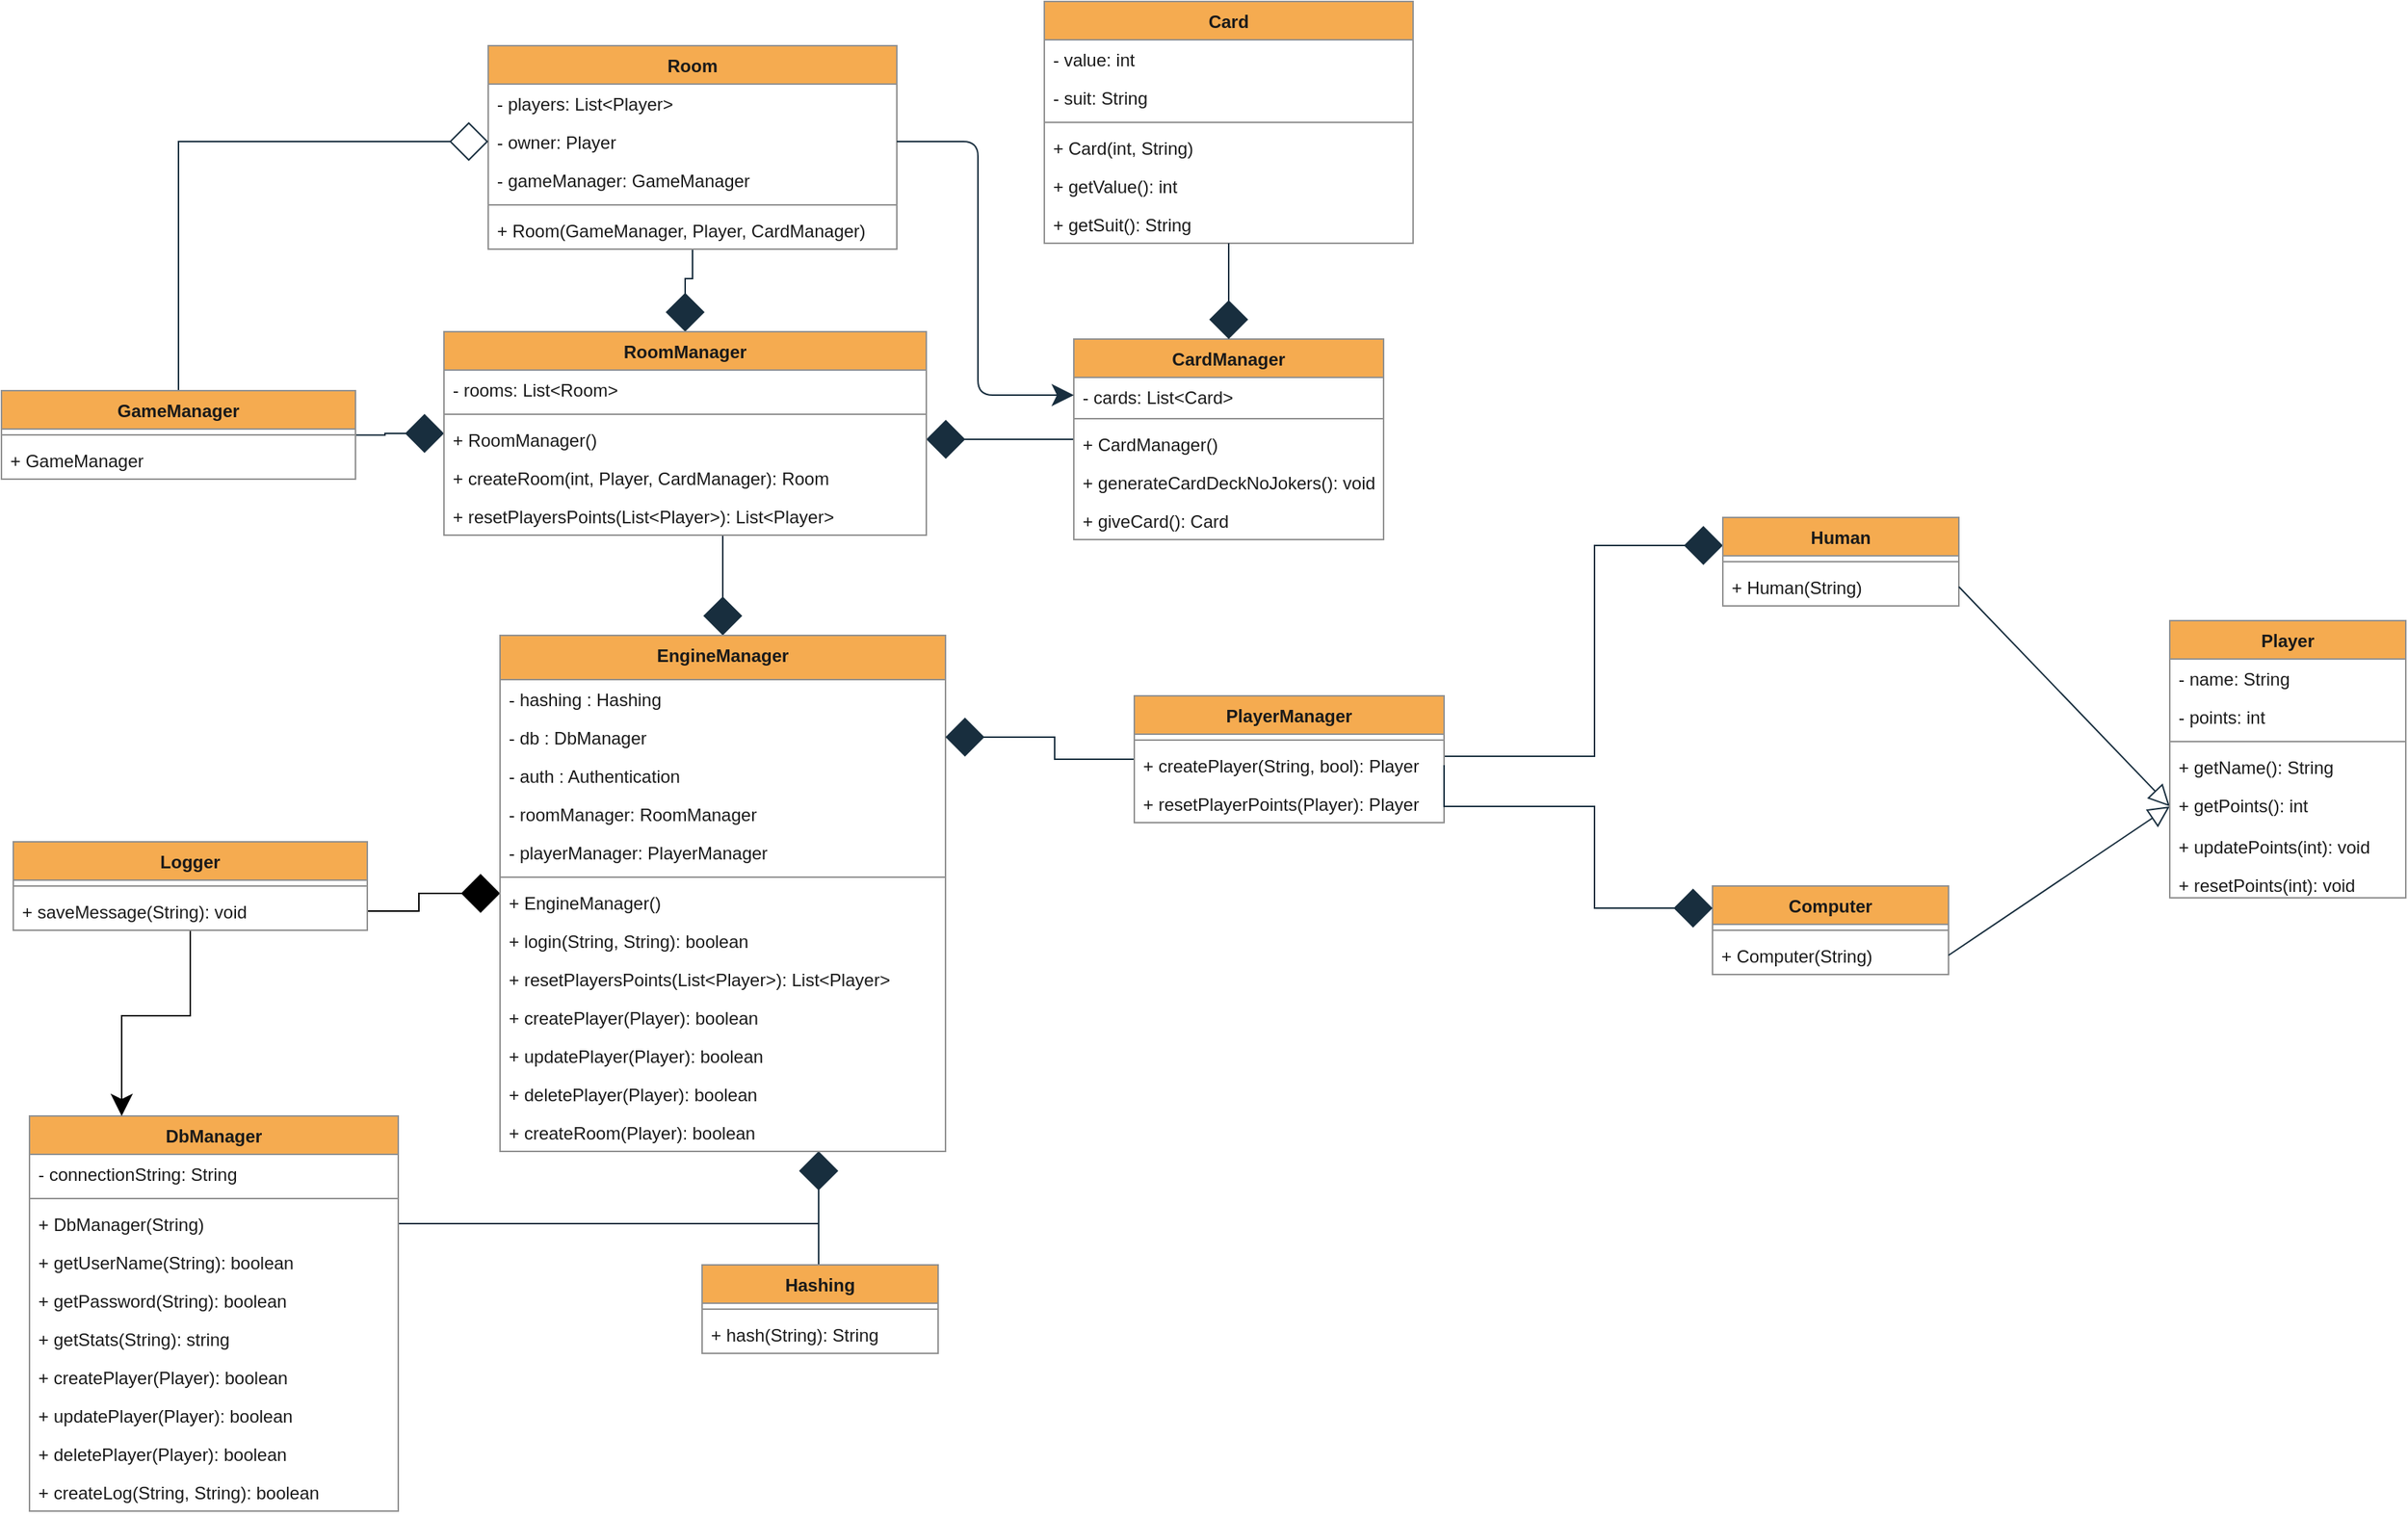 <mxfile version="18.0.1" type="device"><diagram id="uoawUG6svQuBK8TSNLk_" name="Side-1"><mxGraphModel dx="2468" dy="1078" grid="0" gridSize="10" guides="1" tooltips="1" connect="1" arrows="1" fold="1" page="1" pageScale="1" pageWidth="1654" pageHeight="1169" background="#FFFFFF" math="0" shadow="0"><root><mxCell id="0"/><mxCell id="1" parent="0"/><mxCell id="UV7PJLIcolWcaNcOYs0q-156" style="edgeStyle=orthogonalEdgeStyle;rounded=0;orthogonalLoop=1;jettySize=auto;html=1;entryX=0.5;entryY=0;entryDx=0;entryDy=0;endArrow=diamond;endFill=1;endSize=24;labelBackgroundColor=#EEEEEE;strokeColor=#182E3E;fontColor=#1A1A1A;" parent="1" source="UV7PJLIcolWcaNcOYs0q-27" target="UV7PJLIcolWcaNcOYs0q-40" edge="1"><mxGeometry relative="1" as="geometry"/></mxCell><mxCell id="UV7PJLIcolWcaNcOYs0q-27" value="Room" style="swimlane;fontStyle=1;align=center;verticalAlign=top;childLayout=stackLayout;horizontal=1;startSize=26;horizontalStack=0;resizeParent=1;resizeParentMax=0;resizeLast=0;collapsible=1;marginBottom=0;fillColor=#F5AB50;strokeColor=#909090;fontColor=#1A1A1A;rounded=0;swimlaneFillColor=default;" parent="1" vertex="1"><mxGeometry x="342" y="140" width="277" height="138" as="geometry"/></mxCell><mxCell id="UV7PJLIcolWcaNcOYs0q-28" value="- players: List&lt;Player&gt;" style="text;strokeColor=none;fillColor=none;align=left;verticalAlign=top;spacingLeft=4;spacingRight=4;overflow=hidden;rotatable=0;points=[[0,0.5],[1,0.5]];portConstraint=eastwest;fontColor=#1A1A1A;rounded=0;" parent="UV7PJLIcolWcaNcOYs0q-27" vertex="1"><mxGeometry y="26" width="277" height="26" as="geometry"/></mxCell><mxCell id="UV7PJLIcolWcaNcOYs0q-116" value="- owner: Player" style="text;strokeColor=none;fillColor=none;align=left;verticalAlign=top;spacingLeft=4;spacingRight=4;overflow=hidden;rotatable=0;points=[[0,0.5],[1,0.5]];portConstraint=eastwest;fontColor=#1A1A1A;rounded=0;" parent="UV7PJLIcolWcaNcOYs0q-27" vertex="1"><mxGeometry y="52" width="277" height="26" as="geometry"/></mxCell><mxCell id="UV7PJLIcolWcaNcOYs0q-183" value="- gameManager: GameManager" style="text;strokeColor=none;fillColor=none;align=left;verticalAlign=top;spacingLeft=4;spacingRight=4;overflow=hidden;rotatable=0;points=[[0,0.5],[1,0.5]];portConstraint=eastwest;fontColor=#1A1A1A;rounded=0;" parent="UV7PJLIcolWcaNcOYs0q-27" vertex="1"><mxGeometry y="78" width="277" height="26" as="geometry"/></mxCell><mxCell id="UV7PJLIcolWcaNcOYs0q-29" value="" style="line;strokeWidth=1;fillColor=none;align=left;verticalAlign=middle;spacingTop=-1;spacingLeft=3;spacingRight=3;rotatable=0;labelPosition=right;points=[];portConstraint=eastwest;labelBackgroundColor=#EEEEEE;strokeColor=#909090;fontColor=#1A1A1A;rounded=0;" parent="UV7PJLIcolWcaNcOYs0q-27" vertex="1"><mxGeometry y="104" width="277" height="8" as="geometry"/></mxCell><mxCell id="UV7PJLIcolWcaNcOYs0q-30" value="+ Room(GameManager, Player, CardManager)" style="text;strokeColor=none;fillColor=none;align=left;verticalAlign=top;spacingLeft=4;spacingRight=4;overflow=hidden;rotatable=0;points=[[0,0.5],[1,0.5]];portConstraint=eastwest;fontColor=#1A1A1A;rounded=0;" parent="UV7PJLIcolWcaNcOYs0q-27" vertex="1"><mxGeometry y="112" width="277" height="26" as="geometry"/></mxCell><mxCell id="UV7PJLIcolWcaNcOYs0q-32" value="Card" style="swimlane;fontStyle=1;align=center;verticalAlign=top;childLayout=stackLayout;horizontal=1;startSize=26;horizontalStack=0;resizeParent=1;resizeParentMax=0;resizeLast=0;collapsible=1;marginBottom=0;fillColor=#F5AB50;strokeColor=#909090;fontColor=#1A1A1A;rounded=0;swimlaneFillColor=default;" parent="1" vertex="1"><mxGeometry x="719" y="110" width="250" height="164" as="geometry"/></mxCell><mxCell id="UV7PJLIcolWcaNcOYs0q-33" value="- value: int" style="text;strokeColor=none;fillColor=none;align=left;verticalAlign=top;spacingLeft=4;spacingRight=4;overflow=hidden;rotatable=0;points=[[0,0.5],[1,0.5]];portConstraint=eastwest;fontColor=#1A1A1A;rounded=0;swimlaneFillColor=default;" parent="UV7PJLIcolWcaNcOYs0q-32" vertex="1"><mxGeometry y="26" width="250" height="26" as="geometry"/></mxCell><mxCell id="UV7PJLIcolWcaNcOYs0q-92" value="- suit: String" style="text;strokeColor=none;fillColor=none;align=left;verticalAlign=top;spacingLeft=4;spacingRight=4;overflow=hidden;rotatable=0;points=[[0,0.5],[1,0.5]];portConstraint=eastwest;fontColor=#1A1A1A;rounded=0;" parent="UV7PJLIcolWcaNcOYs0q-32" vertex="1"><mxGeometry y="52" width="250" height="26" as="geometry"/></mxCell><mxCell id="UV7PJLIcolWcaNcOYs0q-34" value="" style="line;strokeWidth=1;fillColor=none;align=left;verticalAlign=middle;spacingTop=-1;spacingLeft=3;spacingRight=3;rotatable=0;labelPosition=right;points=[];portConstraint=eastwest;labelBackgroundColor=#EEEEEE;strokeColor=#909090;fontColor=#1A1A1A;rounded=0;" parent="UV7PJLIcolWcaNcOYs0q-32" vertex="1"><mxGeometry y="78" width="250" height="8" as="geometry"/></mxCell><mxCell id="UV7PJLIcolWcaNcOYs0q-35" value="+ Card(int, String)" style="text;strokeColor=none;fillColor=none;align=left;verticalAlign=top;spacingLeft=4;spacingRight=4;overflow=hidden;rotatable=0;points=[[0,0.5],[1,0.5]];portConstraint=eastwest;fontColor=#1A1A1A;rounded=0;" parent="UV7PJLIcolWcaNcOYs0q-32" vertex="1"><mxGeometry y="86" width="250" height="26" as="geometry"/></mxCell><mxCell id="UV7PJLIcolWcaNcOYs0q-93" value="+ getValue(): int" style="text;strokeColor=none;fillColor=none;align=left;verticalAlign=top;spacingLeft=4;spacingRight=4;overflow=hidden;rotatable=0;points=[[0,0.5],[1,0.5]];portConstraint=eastwest;fontColor=#1A1A1A;rounded=0;" parent="UV7PJLIcolWcaNcOYs0q-32" vertex="1"><mxGeometry y="112" width="250" height="26" as="geometry"/></mxCell><mxCell id="UV7PJLIcolWcaNcOYs0q-94" value="+ getSuit(): String" style="text;strokeColor=none;fillColor=none;align=left;verticalAlign=top;spacingLeft=4;spacingRight=4;overflow=hidden;rotatable=0;points=[[0,0.5],[1,0.5]];portConstraint=eastwest;fontColor=#1A1A1A;rounded=0;" parent="UV7PJLIcolWcaNcOYs0q-32" vertex="1"><mxGeometry y="138" width="250" height="26" as="geometry"/></mxCell><mxCell id="UV7PJLIcolWcaNcOYs0q-141" style="edgeStyle=orthogonalEdgeStyle;rounded=0;orthogonalLoop=1;jettySize=auto;html=1;entryX=1;entryY=0.5;entryDx=0;entryDy=0;endArrow=diamond;endFill=1;endSize=24;labelBackgroundColor=#EEEEEE;strokeColor=#182E3E;fontColor=#1A1A1A;" parent="1" source="UV7PJLIcolWcaNcOYs0q-36" target="UV7PJLIcolWcaNcOYs0q-43" edge="1"><mxGeometry relative="1" as="geometry"/></mxCell><mxCell id="UV7PJLIcolWcaNcOYs0q-36" value="CardManager" style="swimlane;fontStyle=1;align=center;verticalAlign=top;childLayout=stackLayout;horizontal=1;startSize=26;horizontalStack=0;resizeParent=1;resizeParentMax=0;resizeLast=0;collapsible=1;marginBottom=0;fillColor=#F5AB50;strokeColor=#909090;fontColor=#1A1A1A;rounded=0;swimlaneFillColor=default;" parent="1" vertex="1"><mxGeometry x="739" y="339" width="210" height="136" as="geometry"/></mxCell><mxCell id="UV7PJLIcolWcaNcOYs0q-37" value="- cards: List&lt;Card&gt;" style="text;strokeColor=none;fillColor=none;align=left;verticalAlign=top;spacingLeft=4;spacingRight=4;overflow=hidden;rotatable=0;points=[[0,0.5],[1,0.5]];portConstraint=eastwest;fontColor=#1A1A1A;rounded=0;" parent="UV7PJLIcolWcaNcOYs0q-36" vertex="1"><mxGeometry y="26" width="210" height="24" as="geometry"/></mxCell><mxCell id="UV7PJLIcolWcaNcOYs0q-38" value="" style="line;strokeWidth=1;fillColor=none;align=left;verticalAlign=middle;spacingTop=-1;spacingLeft=3;spacingRight=3;rotatable=0;labelPosition=right;points=[];portConstraint=eastwest;labelBackgroundColor=#EEEEEE;strokeColor=#909090;fontColor=#1A1A1A;rounded=0;" parent="UV7PJLIcolWcaNcOYs0q-36" vertex="1"><mxGeometry y="50" width="210" height="8" as="geometry"/></mxCell><mxCell id="UV7PJLIcolWcaNcOYs0q-39" value="+ CardManager()" style="text;strokeColor=none;fillColor=none;align=left;verticalAlign=top;spacingLeft=4;spacingRight=4;overflow=hidden;rotatable=0;points=[[0,0.5],[1,0.5]];portConstraint=eastwest;fontColor=#1A1A1A;rounded=0;" parent="UV7PJLIcolWcaNcOYs0q-36" vertex="1"><mxGeometry y="58" width="210" height="26" as="geometry"/></mxCell><mxCell id="UV7PJLIcolWcaNcOYs0q-96" value="+ generateCardDeckNoJokers(): void" style="text;strokeColor=none;fillColor=none;align=left;verticalAlign=top;spacingLeft=4;spacingRight=4;overflow=hidden;rotatable=0;points=[[0,0.5],[1,0.5]];portConstraint=eastwest;fontColor=#1A1A1A;rounded=0;" parent="UV7PJLIcolWcaNcOYs0q-36" vertex="1"><mxGeometry y="84" width="210" height="26" as="geometry"/></mxCell><mxCell id="UV7PJLIcolWcaNcOYs0q-97" value="+ giveCard(): Card" style="text;strokeColor=none;fillColor=none;align=left;verticalAlign=top;spacingLeft=4;spacingRight=4;overflow=hidden;rotatable=0;points=[[0,0.5],[1,0.5]];portConstraint=eastwest;fontColor=#1A1A1A;rounded=0;" parent="UV7PJLIcolWcaNcOYs0q-36" vertex="1"><mxGeometry y="110" width="210" height="26" as="geometry"/></mxCell><mxCell id="UV7PJLIcolWcaNcOYs0q-142" style="edgeStyle=orthogonalEdgeStyle;rounded=0;orthogonalLoop=1;jettySize=auto;html=1;entryX=0.5;entryY=0;entryDx=0;entryDy=0;endArrow=diamond;endFill=1;endSize=24;labelBackgroundColor=#EEEEEE;strokeColor=#182E3E;fontColor=#1A1A1A;" parent="1" source="UV7PJLIcolWcaNcOYs0q-40" target="UV7PJLIcolWcaNcOYs0q-44" edge="1"><mxGeometry relative="1" as="geometry"><Array as="points"><mxPoint x="532" y="460"/><mxPoint x="532" y="460"/></Array></mxGeometry></mxCell><mxCell id="UV7PJLIcolWcaNcOYs0q-170" style="edgeStyle=orthogonalEdgeStyle;rounded=0;orthogonalLoop=1;jettySize=auto;html=1;entryX=0.998;entryY=0.515;entryDx=0;entryDy=0;entryPerimeter=0;startArrow=diamond;startFill=1;endArrow=none;endFill=0;startSize=24;endSize=24;labelBackgroundColor=#EEEEEE;strokeColor=#182E3E;fontColor=#1A1A1A;" parent="1" source="UV7PJLIcolWcaNcOYs0q-40" target="UV7PJLIcolWcaNcOYs0q-166" edge="1"><mxGeometry relative="1" as="geometry"/></mxCell><mxCell id="UV7PJLIcolWcaNcOYs0q-40" value="RoomManager" style="swimlane;fontStyle=1;align=center;verticalAlign=top;childLayout=stackLayout;horizontal=1;startSize=26;horizontalStack=0;resizeParent=1;resizeParentMax=0;resizeLast=0;collapsible=1;marginBottom=0;fillColor=#F5AB50;strokeColor=#909090;fontColor=#1A1A1A;rounded=0;swimlaneFillColor=default;" parent="1" vertex="1"><mxGeometry x="312" y="334" width="327" height="138" as="geometry"/></mxCell><mxCell id="UV7PJLIcolWcaNcOYs0q-41" value="- rooms: List&lt;Room&gt;" style="text;strokeColor=none;fillColor=none;align=left;verticalAlign=top;spacingLeft=4;spacingRight=4;overflow=hidden;rotatable=0;points=[[0,0.5],[1,0.5]];portConstraint=eastwest;fontColor=#1A1A1A;rounded=0;" parent="UV7PJLIcolWcaNcOYs0q-40" vertex="1"><mxGeometry y="26" width="327" height="26" as="geometry"/></mxCell><mxCell id="UV7PJLIcolWcaNcOYs0q-42" value="" style="line;strokeWidth=1;fillColor=none;align=left;verticalAlign=middle;spacingTop=-1;spacingLeft=3;spacingRight=3;rotatable=0;labelPosition=right;points=[];portConstraint=eastwest;labelBackgroundColor=#EEEEEE;strokeColor=#909090;fontColor=#1A1A1A;rounded=0;" parent="UV7PJLIcolWcaNcOYs0q-40" vertex="1"><mxGeometry y="52" width="327" height="8" as="geometry"/></mxCell><mxCell id="UV7PJLIcolWcaNcOYs0q-43" value="+ RoomManager()" style="text;strokeColor=none;fillColor=none;align=left;verticalAlign=top;spacingLeft=4;spacingRight=4;overflow=hidden;rotatable=0;points=[[0,0.5],[1,0.5]];portConstraint=eastwest;fontColor=#1A1A1A;rounded=0;" parent="UV7PJLIcolWcaNcOYs0q-40" vertex="1"><mxGeometry y="60" width="327" height="26" as="geometry"/></mxCell><mxCell id="UV7PJLIcolWcaNcOYs0q-172" value="+ createRoom(int, Player, CardManager): Room" style="text;strokeColor=none;fillColor=none;align=left;verticalAlign=top;spacingLeft=4;spacingRight=4;overflow=hidden;rotatable=0;points=[[0,0.5],[1,0.5]];portConstraint=eastwest;fontColor=#1A1A1A;rounded=0;" parent="UV7PJLIcolWcaNcOYs0q-40" vertex="1"><mxGeometry y="86" width="327" height="26" as="geometry"/></mxCell><mxCell id="UV7PJLIcolWcaNcOYs0q-137" value="+ resetPlayersPoints(List&lt;Player&gt;): List&lt;Player&gt;" style="text;strokeColor=none;fillColor=none;align=left;verticalAlign=top;spacingLeft=4;spacingRight=4;overflow=hidden;rotatable=0;points=[[0,0.5],[1,0.5]];portConstraint=eastwest;fontColor=#1A1A1A;rounded=0;" parent="UV7PJLIcolWcaNcOYs0q-40" vertex="1"><mxGeometry y="112" width="327" height="26" as="geometry"/></mxCell><mxCell id="UV7PJLIcolWcaNcOYs0q-162" style="edgeStyle=orthogonalEdgeStyle;rounded=0;orthogonalLoop=1;jettySize=auto;html=1;entryX=0.5;entryY=0;entryDx=0;entryDy=0;endArrow=none;endFill=0;endSize=24;startArrow=diamond;startFill=1;startSize=24;labelBackgroundColor=#EEEEEE;strokeColor=#182E3E;fontColor=#1A1A1A;" parent="1" source="UV7PJLIcolWcaNcOYs0q-44" target="UV7PJLIcolWcaNcOYs0q-72" edge="1"><mxGeometry relative="1" as="geometry"><Array as="points"><mxPoint x="566" y="967"/></Array></mxGeometry></mxCell><mxCell id="UV7PJLIcolWcaNcOYs0q-163" style="edgeStyle=orthogonalEdgeStyle;rounded=0;orthogonalLoop=1;jettySize=auto;html=1;entryX=1;entryY=0.5;entryDx=0;entryDy=0;endArrow=none;endFill=0;endSize=24;startArrow=diamond;startFill=1;startSize=24;labelBackgroundColor=#EEEEEE;strokeColor=#182E3E;fontColor=#1A1A1A;" parent="1" source="UV7PJLIcolWcaNcOYs0q-44" target="UV7PJLIcolWcaNcOYs0q-117" edge="1"><mxGeometry relative="1" as="geometry"><Array as="points"><mxPoint x="566" y="939"/></Array></mxGeometry></mxCell><mxCell id="kSstRErY9-HSsqufXTcn-4" style="edgeStyle=orthogonalEdgeStyle;rounded=0;orthogonalLoop=1;jettySize=auto;html=1;entryX=1;entryY=0.5;entryDx=0;entryDy=0;startArrow=diamond;startFill=1;endArrow=none;endFill=0;startSize=24;" parent="1" source="UV7PJLIcolWcaNcOYs0q-44" target="kSstRErY9-HSsqufXTcn-3" edge="1"><mxGeometry relative="1" as="geometry"/></mxCell><mxCell id="UV7PJLIcolWcaNcOYs0q-44" value="EngineManager" style="swimlane;fontStyle=1;align=center;verticalAlign=top;childLayout=stackLayout;horizontal=1;startSize=30;horizontalStack=0;resizeParent=1;resizeParentMax=0;resizeLast=0;collapsible=1;marginBottom=0;fillColor=#F5AB50;strokeColor=#909090;fontColor=#1A1A1A;rounded=0;swimlaneFillColor=default;" parent="1" vertex="1"><mxGeometry x="350" y="540" width="302" height="350" as="geometry"/></mxCell><mxCell id="UV7PJLIcolWcaNcOYs0q-45" value="- hashing : Hashing" style="text;strokeColor=none;fillColor=none;align=left;verticalAlign=top;spacingLeft=4;spacingRight=4;overflow=hidden;rotatable=0;points=[[0,0.5],[1,0.5]];portConstraint=eastwest;fontColor=#1A1A1A;rounded=0;" parent="UV7PJLIcolWcaNcOYs0q-44" vertex="1"><mxGeometry y="30" width="302" height="26" as="geometry"/></mxCell><mxCell id="UV7PJLIcolWcaNcOYs0q-90" value="- db : DbManager" style="text;strokeColor=none;fillColor=none;align=left;verticalAlign=top;spacingLeft=4;spacingRight=4;overflow=hidden;rotatable=0;points=[[0,0.5],[1,0.5]];portConstraint=eastwest;fontColor=#1A1A1A;rounded=0;" parent="UV7PJLIcolWcaNcOYs0q-44" vertex="1"><mxGeometry y="56" width="302" height="26" as="geometry"/></mxCell><mxCell id="UV7PJLIcolWcaNcOYs0q-91" value="- auth : Authentication" style="text;strokeColor=none;fillColor=none;align=left;verticalAlign=top;spacingLeft=4;spacingRight=4;overflow=hidden;rotatable=0;points=[[0,0.5],[1,0.5]];portConstraint=eastwest;fontColor=#1A1A1A;rounded=0;" parent="UV7PJLIcolWcaNcOYs0q-44" vertex="1"><mxGeometry y="82" width="302" height="26" as="geometry"/></mxCell><mxCell id="UV7PJLIcolWcaNcOYs0q-179" value="- roomManager: RoomManager    " style="text;strokeColor=none;fillColor=none;align=left;verticalAlign=top;spacingLeft=4;spacingRight=4;overflow=hidden;rotatable=0;points=[[0,0.5],[1,0.5]];portConstraint=eastwest;fontColor=#1A1A1A;rounded=0;" parent="UV7PJLIcolWcaNcOYs0q-44" vertex="1"><mxGeometry y="108" width="302" height="26" as="geometry"/></mxCell><mxCell id="UV7PJLIcolWcaNcOYs0q-180" value="- playerManager: PlayerManager" style="text;strokeColor=none;fillColor=none;align=left;verticalAlign=top;spacingLeft=4;spacingRight=4;overflow=hidden;rotatable=0;points=[[0,0.5],[1,0.5]];portConstraint=eastwest;fontColor=#1A1A1A;rounded=0;" parent="UV7PJLIcolWcaNcOYs0q-44" vertex="1"><mxGeometry y="134" width="302" height="26" as="geometry"/></mxCell><mxCell id="UV7PJLIcolWcaNcOYs0q-46" value="" style="line;strokeWidth=1;fillColor=none;align=left;verticalAlign=middle;spacingTop=-1;spacingLeft=3;spacingRight=3;rotatable=0;labelPosition=right;points=[];portConstraint=eastwest;labelBackgroundColor=#EEEEEE;strokeColor=#909090;fontColor=#1A1A1A;rounded=0;" parent="UV7PJLIcolWcaNcOYs0q-44" vertex="1"><mxGeometry y="160" width="302" height="8" as="geometry"/></mxCell><mxCell id="UV7PJLIcolWcaNcOYs0q-157" value="+ EngineManager()" style="text;strokeColor=none;fillColor=none;align=left;verticalAlign=top;spacingLeft=4;spacingRight=4;overflow=hidden;rotatable=0;points=[[0,0.5],[1,0.5]];portConstraint=eastwest;fontColor=#1A1A1A;rounded=0;" parent="UV7PJLIcolWcaNcOYs0q-44" vertex="1"><mxGeometry y="168" width="302" height="26" as="geometry"/></mxCell><mxCell id="UV7PJLIcolWcaNcOYs0q-47" value="+ login(String, String): boolean" style="text;strokeColor=none;fillColor=none;align=left;verticalAlign=top;spacingLeft=4;spacingRight=4;overflow=hidden;rotatable=0;points=[[0,0.5],[1,0.5]];portConstraint=eastwest;fontColor=#1A1A1A;rounded=0;" parent="UV7PJLIcolWcaNcOYs0q-44" vertex="1"><mxGeometry y="194" width="302" height="26" as="geometry"/></mxCell><mxCell id="UV7PJLIcolWcaNcOYs0q-136" value="+ resetPlayersPoints(List&lt;Player&gt;): List&lt;Player&gt;" style="text;strokeColor=none;fillColor=none;align=left;verticalAlign=top;spacingLeft=4;spacingRight=4;overflow=hidden;rotatable=0;points=[[0,0.5],[1,0.5]];portConstraint=eastwest;fontColor=#1A1A1A;rounded=0;" parent="UV7PJLIcolWcaNcOYs0q-44" vertex="1"><mxGeometry y="220" width="302" height="26" as="geometry"/></mxCell><mxCell id="UV7PJLIcolWcaNcOYs0q-188" value="+ createPlayer(Player): boolean" style="text;strokeColor=none;fillColor=none;align=left;verticalAlign=top;spacingLeft=4;spacingRight=4;overflow=hidden;rotatable=0;points=[[0,0.5],[1,0.5]];portConstraint=eastwest;fontColor=#1A1A1A;rounded=0;" parent="UV7PJLIcolWcaNcOYs0q-44" vertex="1"><mxGeometry y="246" width="302" height="26" as="geometry"/></mxCell><mxCell id="UV7PJLIcolWcaNcOYs0q-189" value="+ updatePlayer(Player): boolean" style="text;strokeColor=none;fillColor=none;align=left;verticalAlign=top;spacingLeft=4;spacingRight=4;overflow=hidden;rotatable=0;points=[[0,0.5],[1,0.5]];portConstraint=eastwest;fontColor=#1A1A1A;rounded=0;" parent="UV7PJLIcolWcaNcOYs0q-44" vertex="1"><mxGeometry y="272" width="302" height="26" as="geometry"/></mxCell><mxCell id="UV7PJLIcolWcaNcOYs0q-191" value="+ deletePlayer(Player): boolean" style="text;strokeColor=none;fillColor=none;align=left;verticalAlign=top;spacingLeft=4;spacingRight=4;overflow=hidden;rotatable=0;points=[[0,0.5],[1,0.5]];portConstraint=eastwest;fontColor=#1A1A1A;rounded=0;" parent="UV7PJLIcolWcaNcOYs0q-44" vertex="1"><mxGeometry y="298" width="302" height="26" as="geometry"/></mxCell><mxCell id="UV7PJLIcolWcaNcOYs0q-192" value="+ createRoom(Player): boolean" style="text;strokeColor=none;fillColor=none;align=left;verticalAlign=top;spacingLeft=4;spacingRight=4;overflow=hidden;rotatable=0;points=[[0,0.5],[1,0.5]];portConstraint=eastwest;fontColor=#1A1A1A;rounded=0;" parent="UV7PJLIcolWcaNcOYs0q-44" vertex="1"><mxGeometry y="324" width="302" height="26" as="geometry"/></mxCell><mxCell id="UV7PJLIcolWcaNcOYs0q-151" style="edgeStyle=orthogonalEdgeStyle;rounded=0;orthogonalLoop=1;jettySize=auto;html=1;entryX=0;entryY=0.5;entryDx=0;entryDy=0;endArrow=diamond;endFill=1;endSize=24;exitX=1;exitY=0.5;exitDx=0;exitDy=0;labelBackgroundColor=#EEEEEE;strokeColor=#182E3E;fontColor=#1A1A1A;" parent="1" edge="1"><mxGeometry relative="1" as="geometry"><mxPoint x="945" y="622.0" as="sourcePoint"/><mxPoint x="1179" y="479.0" as="targetPoint"/><Array as="points"><mxPoint x="1092" y="622"/><mxPoint x="1092" y="479"/></Array></mxGeometry></mxCell><mxCell id="UV7PJLIcolWcaNcOYs0q-154" style="edgeStyle=orthogonalEdgeStyle;rounded=0;orthogonalLoop=1;jettySize=auto;html=1;entryX=1;entryY=0.5;entryDx=0;entryDy=0;endArrow=diamond;endFill=1;endSize=24;labelBackgroundColor=#EEEEEE;strokeColor=#182E3E;fontColor=#1A1A1A;" parent="1" source="UV7PJLIcolWcaNcOYs0q-48" target="UV7PJLIcolWcaNcOYs0q-90" edge="1"><mxGeometry relative="1" as="geometry"/></mxCell><mxCell id="UV7PJLIcolWcaNcOYs0q-48" value="PlayerManager" style="swimlane;fontStyle=1;align=center;verticalAlign=top;childLayout=stackLayout;horizontal=1;startSize=26;horizontalStack=0;resizeParent=1;resizeParentMax=0;resizeLast=0;collapsible=1;marginBottom=0;fillColor=#F5AB50;strokeColor=#909090;fontColor=#1A1A1A;rounded=0;swimlaneFillColor=default;" parent="1" vertex="1"><mxGeometry x="780" y="581" width="210" height="86" as="geometry"/></mxCell><mxCell id="UV7PJLIcolWcaNcOYs0q-50" value="" style="line;strokeWidth=1;fillColor=none;align=left;verticalAlign=middle;spacingTop=-1;spacingLeft=3;spacingRight=3;rotatable=0;labelPosition=right;points=[];portConstraint=eastwest;labelBackgroundColor=#EEEEEE;strokeColor=#909090;fontColor=#1A1A1A;rounded=0;" parent="UV7PJLIcolWcaNcOYs0q-48" vertex="1"><mxGeometry y="26" width="210" height="8" as="geometry"/></mxCell><mxCell id="UV7PJLIcolWcaNcOYs0q-51" value="+ createPlayer(String, bool): Player" style="text;strokeColor=none;fillColor=none;align=left;verticalAlign=top;spacingLeft=4;spacingRight=4;overflow=hidden;rotatable=0;points=[[0,0.5],[1,0.5]];portConstraint=eastwest;fontColor=#1A1A1A;rounded=0;" parent="UV7PJLIcolWcaNcOYs0q-48" vertex="1"><mxGeometry y="34" width="210" height="26" as="geometry"/></mxCell><mxCell id="UV7PJLIcolWcaNcOYs0q-130" value="+ resetPlayerPoints(Player): Player" style="text;strokeColor=none;fillColor=none;align=left;verticalAlign=top;spacingLeft=4;spacingRight=4;overflow=hidden;rotatable=0;points=[[0,0.5],[1,0.5]];portConstraint=eastwest;fontColor=#1A1A1A;rounded=0;" parent="UV7PJLIcolWcaNcOYs0q-48" vertex="1"><mxGeometry y="60" width="210" height="26" as="geometry"/></mxCell><mxCell id="UV7PJLIcolWcaNcOYs0q-52" value="Human" style="swimlane;fontStyle=1;align=center;verticalAlign=top;childLayout=stackLayout;horizontal=1;startSize=26;horizontalStack=0;resizeParent=1;resizeParentMax=0;resizeLast=0;collapsible=1;marginBottom=0;fillColor=#F5AB50;strokeColor=#909090;fontColor=#1A1A1A;rounded=0;swimlaneFillColor=default;" parent="1" vertex="1"><mxGeometry x="1179" y="460" width="160" height="60" as="geometry"/></mxCell><mxCell id="UV7PJLIcolWcaNcOYs0q-54" value="" style="line;strokeWidth=1;fillColor=none;align=left;verticalAlign=middle;spacingTop=-1;spacingLeft=3;spacingRight=3;rotatable=0;labelPosition=right;points=[];portConstraint=eastwest;labelBackgroundColor=#EEEEEE;strokeColor=#909090;fontColor=#1A1A1A;rounded=0;" parent="UV7PJLIcolWcaNcOYs0q-52" vertex="1"><mxGeometry y="26" width="160" height="8" as="geometry"/></mxCell><mxCell id="UV7PJLIcolWcaNcOYs0q-55" value="+ Human(String)" style="text;strokeColor=none;fillColor=none;align=left;verticalAlign=top;spacingLeft=4;spacingRight=4;overflow=hidden;rotatable=0;points=[[0,0.5],[1,0.5]];portConstraint=eastwest;fontColor=#1A1A1A;rounded=0;" parent="UV7PJLIcolWcaNcOYs0q-52" vertex="1"><mxGeometry y="34" width="160" height="26" as="geometry"/></mxCell><mxCell id="UV7PJLIcolWcaNcOYs0q-60" value="DbManager" style="swimlane;fontStyle=1;align=center;verticalAlign=top;childLayout=stackLayout;horizontal=1;startSize=26;horizontalStack=0;resizeParent=1;resizeParentMax=0;resizeLast=0;collapsible=1;marginBottom=0;fillColor=#F5AB50;strokeColor=#909090;fontColor=#1A1A1A;rounded=0;swimlaneFillColor=default;" parent="1" vertex="1"><mxGeometry x="31" y="866" width="250" height="268" as="geometry"/></mxCell><mxCell id="UV7PJLIcolWcaNcOYs0q-61" value="- connectionString: String" style="text;strokeColor=none;fillColor=none;align=left;verticalAlign=top;spacingLeft=4;spacingRight=4;overflow=hidden;rotatable=0;points=[[0,0.5],[1,0.5]];portConstraint=eastwest;fontColor=#1A1A1A;rounded=0;" parent="UV7PJLIcolWcaNcOYs0q-60" vertex="1"><mxGeometry y="26" width="250" height="26" as="geometry"/></mxCell><mxCell id="UV7PJLIcolWcaNcOYs0q-62" value="" style="line;strokeWidth=1;fillColor=none;align=left;verticalAlign=middle;spacingTop=-1;spacingLeft=3;spacingRight=3;rotatable=0;labelPosition=right;points=[];portConstraint=eastwest;labelBackgroundColor=#EEEEEE;strokeColor=#909090;fontColor=#1A1A1A;rounded=0;" parent="UV7PJLIcolWcaNcOYs0q-60" vertex="1"><mxGeometry y="52" width="250" height="8" as="geometry"/></mxCell><mxCell id="UV7PJLIcolWcaNcOYs0q-117" value="+ DbManager(String)" style="text;strokeColor=none;fillColor=none;align=left;verticalAlign=top;spacingLeft=4;spacingRight=4;overflow=hidden;rotatable=0;points=[[0,0.5],[1,0.5]];portConstraint=eastwest;fontColor=#1A1A1A;rounded=0;" parent="UV7PJLIcolWcaNcOYs0q-60" vertex="1"><mxGeometry y="60" width="250" height="26" as="geometry"/></mxCell><mxCell id="UV7PJLIcolWcaNcOYs0q-63" value="+ getUserName(String): boolean" style="text;strokeColor=none;fillColor=none;align=left;verticalAlign=top;spacingLeft=4;spacingRight=4;overflow=hidden;rotatable=0;points=[[0,0.5],[1,0.5]];portConstraint=eastwest;fontColor=#1A1A1A;rounded=0;" parent="UV7PJLIcolWcaNcOYs0q-60" vertex="1"><mxGeometry y="86" width="250" height="26" as="geometry"/></mxCell><mxCell id="UV7PJLIcolWcaNcOYs0q-87" value="+ getPassword(String): boolean" style="text;strokeColor=none;fillColor=none;align=left;verticalAlign=top;spacingLeft=4;spacingRight=4;overflow=hidden;rotatable=0;points=[[0,0.5],[1,0.5]];portConstraint=eastwest;fontColor=#1A1A1A;rounded=0;" parent="UV7PJLIcolWcaNcOYs0q-60" vertex="1"><mxGeometry y="112" width="250" height="26" as="geometry"/></mxCell><mxCell id="UV7PJLIcolWcaNcOYs0q-88" value="+ getStats(String): string" style="text;strokeColor=none;fillColor=none;align=left;verticalAlign=top;spacingLeft=4;spacingRight=4;overflow=hidden;rotatable=0;points=[[0,0.5],[1,0.5]];portConstraint=eastwest;fontColor=#1A1A1A;rounded=0;" parent="UV7PJLIcolWcaNcOYs0q-60" vertex="1"><mxGeometry y="138" width="250" height="26" as="geometry"/></mxCell><mxCell id="UV7PJLIcolWcaNcOYs0q-185" value="+ createPlayer(Player): boolean" style="text;strokeColor=none;fillColor=none;align=left;verticalAlign=top;spacingLeft=4;spacingRight=4;overflow=hidden;rotatable=0;points=[[0,0.5],[1,0.5]];portConstraint=eastwest;fontColor=#1A1A1A;rounded=0;" parent="UV7PJLIcolWcaNcOYs0q-60" vertex="1"><mxGeometry y="164" width="250" height="26" as="geometry"/></mxCell><mxCell id="UV7PJLIcolWcaNcOYs0q-186" value="+ updatePlayer(Player): boolean" style="text;strokeColor=none;fillColor=none;align=left;verticalAlign=top;spacingLeft=4;spacingRight=4;overflow=hidden;rotatable=0;points=[[0,0.5],[1,0.5]];portConstraint=eastwest;fontColor=#1A1A1A;rounded=0;" parent="UV7PJLIcolWcaNcOYs0q-60" vertex="1"><mxGeometry y="190" width="250" height="26" as="geometry"/></mxCell><mxCell id="UV7PJLIcolWcaNcOYs0q-187" value="+ deletePlayer(Player): boolean" style="text;strokeColor=none;fillColor=none;align=left;verticalAlign=top;spacingLeft=4;spacingRight=4;overflow=hidden;rotatable=0;points=[[0,0.5],[1,0.5]];portConstraint=eastwest;fontColor=#1A1A1A;rounded=0;" parent="UV7PJLIcolWcaNcOYs0q-60" vertex="1"><mxGeometry y="216" width="250" height="26" as="geometry"/></mxCell><mxCell id="vmaAZ9zWB7TZKjRlybKR-2" value="+ createLog(String, String): boolean" style="text;strokeColor=none;fillColor=none;align=left;verticalAlign=top;spacingLeft=4;spacingRight=4;overflow=hidden;rotatable=0;points=[[0,0.5],[1,0.5]];portConstraint=eastwest;fontColor=#1A1A1A;rounded=0;" vertex="1" parent="UV7PJLIcolWcaNcOYs0q-60"><mxGeometry y="242" width="250" height="26" as="geometry"/></mxCell><mxCell id="UV7PJLIcolWcaNcOYs0q-72" value="Hashing" style="swimlane;fontStyle=1;align=center;verticalAlign=top;childLayout=stackLayout;horizontal=1;startSize=26;horizontalStack=0;resizeParent=1;resizeParentMax=0;resizeLast=0;collapsible=1;marginBottom=0;fillColor=#F5AB50;strokeColor=#909090;fontColor=#1A1A1A;rounded=0;swimlaneFillColor=default;" parent="1" vertex="1"><mxGeometry x="487" y="967" width="160" height="60" as="geometry"/></mxCell><mxCell id="UV7PJLIcolWcaNcOYs0q-74" value="" style="line;strokeWidth=1;fillColor=none;align=left;verticalAlign=middle;spacingTop=-1;spacingLeft=3;spacingRight=3;rotatable=0;labelPosition=right;points=[];portConstraint=eastwest;labelBackgroundColor=#EEEEEE;strokeColor=#909090;fontColor=#1A1A1A;rounded=0;" parent="UV7PJLIcolWcaNcOYs0q-72" vertex="1"><mxGeometry y="26" width="160" height="8" as="geometry"/></mxCell><mxCell id="UV7PJLIcolWcaNcOYs0q-75" value="+ hash(String): String" style="text;strokeColor=none;fillColor=none;align=left;verticalAlign=top;spacingLeft=4;spacingRight=4;overflow=hidden;rotatable=0;points=[[0,0.5],[1,0.5]];portConstraint=eastwest;fontColor=#1A1A1A;rounded=0;" parent="UV7PJLIcolWcaNcOYs0q-72" vertex="1"><mxGeometry y="34" width="160" height="26" as="geometry"/></mxCell><mxCell id="UV7PJLIcolWcaNcOYs0q-108" value="Computer" style="swimlane;fontStyle=1;align=center;verticalAlign=top;childLayout=stackLayout;horizontal=1;startSize=26;horizontalStack=0;resizeParent=1;resizeParentMax=0;resizeLast=0;collapsible=1;marginBottom=0;fillColor=#F5AB50;strokeColor=#909090;fontColor=#1A1A1A;rounded=0;swimlaneFillColor=default;" parent="1" vertex="1"><mxGeometry x="1172" y="710" width="160" height="60" as="geometry"/></mxCell><mxCell id="UV7PJLIcolWcaNcOYs0q-111" value="" style="line;strokeWidth=1;fillColor=none;align=left;verticalAlign=middle;spacingTop=-1;spacingLeft=3;spacingRight=3;rotatable=0;labelPosition=right;points=[];portConstraint=eastwest;labelBackgroundColor=#EEEEEE;strokeColor=#909090;fontColor=#1A1A1A;rounded=0;" parent="UV7PJLIcolWcaNcOYs0q-108" vertex="1"><mxGeometry y="26" width="160" height="8" as="geometry"/></mxCell><mxCell id="UV7PJLIcolWcaNcOYs0q-112" value="+ Computer(String)" style="text;strokeColor=none;fillColor=none;align=left;verticalAlign=top;spacingLeft=4;spacingRight=4;overflow=hidden;rotatable=0;points=[[0,0.5],[1,0.5]];portConstraint=eastwest;fontColor=#1A1A1A;rounded=0;" parent="UV7PJLIcolWcaNcOYs0q-108" vertex="1"><mxGeometry y="34" width="160" height="26" as="geometry"/></mxCell><mxCell id="UV7PJLIcolWcaNcOYs0q-119" value="" style="endArrow=block;endFill=0;endSize=12;html=1;rounded=0;exitX=1;exitY=0.5;exitDx=0;exitDy=0;entryX=0;entryY=0.5;entryDx=0;entryDy=0;labelBackgroundColor=#EEEEEE;strokeColor=#182E3E;fontColor=#1A1A1A;sketch=0;" parent="1" source="UV7PJLIcolWcaNcOYs0q-112" target="UV7PJLIcolWcaNcOYs0q-85" edge="1"><mxGeometry width="160" relative="1" as="geometry"><mxPoint x="1472" y="800" as="sourcePoint"/><mxPoint x="1632" y="800" as="targetPoint"/></mxGeometry></mxCell><mxCell id="UV7PJLIcolWcaNcOYs0q-120" value="" style="endArrow=block;endFill=0;endSize=12;html=1;rounded=0;exitX=1;exitY=0.5;exitDx=0;exitDy=0;entryX=0;entryY=0.5;entryDx=0;entryDy=0;labelBackgroundColor=#EEEEEE;strokeColor=#182E3E;fontColor=#1A1A1A;" parent="1" source="UV7PJLIcolWcaNcOYs0q-55" target="UV7PJLIcolWcaNcOYs0q-85" edge="1"><mxGeometry width="160" relative="1" as="geometry"><mxPoint x="1422" y="513" as="sourcePoint"/><mxPoint x="1512" y="360" as="targetPoint"/></mxGeometry></mxCell><mxCell id="UV7PJLIcolWcaNcOYs0q-133" value="" style="endArrow=diamond;endFill=1;endSize=24;html=1;rounded=0;entryX=0.5;entryY=0;entryDx=0;entryDy=0;labelBackgroundColor=#EEEEEE;strokeColor=#182E3E;fontColor=#1A1A1A;" parent="1" source="UV7PJLIcolWcaNcOYs0q-94" target="UV7PJLIcolWcaNcOYs0q-36" edge="1"><mxGeometry width="160" relative="1" as="geometry"><mxPoint x="939" y="380" as="sourcePoint"/><mxPoint x="1099" y="380" as="targetPoint"/></mxGeometry></mxCell><mxCell id="UV7PJLIcolWcaNcOYs0q-150" style="edgeStyle=orthogonalEdgeStyle;rounded=0;orthogonalLoop=1;jettySize=auto;html=1;entryX=0;entryY=0.25;entryDx=0;entryDy=0;endArrow=diamond;endFill=1;endSize=24;exitX=1;exitY=0.5;exitDx=0;exitDy=0;labelBackgroundColor=#EEEEEE;strokeColor=#182E3E;fontColor=#1A1A1A;" parent="1" source="UV7PJLIcolWcaNcOYs0q-51" target="UV7PJLIcolWcaNcOYs0q-108" edge="1"><mxGeometry relative="1" as="geometry"><mxPoint x="1172" y="755" as="targetPoint"/><Array as="points"><mxPoint x="1092" y="656"/><mxPoint x="1092" y="725"/></Array></mxGeometry></mxCell><mxCell id="UV7PJLIcolWcaNcOYs0q-171" style="edgeStyle=orthogonalEdgeStyle;rounded=0;orthogonalLoop=1;jettySize=auto;html=1;exitX=0.5;exitY=0;exitDx=0;exitDy=0;entryX=0;entryY=0.5;entryDx=0;entryDy=0;startArrow=none;startFill=0;endArrow=diamond;endFill=0;startSize=12;endSize=24;labelBackgroundColor=#EEEEEE;strokeColor=#182E3E;fontColor=#1A1A1A;" parent="1" source="UV7PJLIcolWcaNcOYs0q-164" target="UV7PJLIcolWcaNcOYs0q-116" edge="1"><mxGeometry relative="1" as="geometry"/></mxCell><mxCell id="UV7PJLIcolWcaNcOYs0q-164" value="GameManager" style="swimlane;fontStyle=1;align=center;verticalAlign=top;childLayout=stackLayout;horizontal=1;startSize=26;horizontalStack=0;resizeParent=1;resizeParentMax=0;resizeLast=0;collapsible=1;marginBottom=0;fillColor=#F5AB50;strokeColor=#909090;fontColor=#1A1A1A;rounded=0;swimlaneFillColor=default;" parent="1" vertex="1"><mxGeometry x="12" y="374" width="240" height="60" as="geometry"/></mxCell><mxCell id="UV7PJLIcolWcaNcOYs0q-166" value="" style="line;strokeWidth=1;fillColor=none;align=left;verticalAlign=middle;spacingTop=-1;spacingLeft=3;spacingRight=3;rotatable=0;labelPosition=right;points=[];portConstraint=eastwest;labelBackgroundColor=#EEEEEE;strokeColor=#909090;fontColor=#1A1A1A;rounded=0;" parent="UV7PJLIcolWcaNcOYs0q-164" vertex="1"><mxGeometry y="26" width="240" height="8" as="geometry"/></mxCell><mxCell id="UV7PJLIcolWcaNcOYs0q-167" value="+ GameManager" style="text;strokeColor=none;fillColor=none;align=left;verticalAlign=top;spacingLeft=4;spacingRight=4;overflow=hidden;rotatable=0;points=[[0,0.5],[1,0.5]];portConstraint=eastwest;fontColor=#1A1A1A;rounded=0;" parent="UV7PJLIcolWcaNcOYs0q-164" vertex="1"><mxGeometry y="34" width="240" height="26" as="geometry"/></mxCell><mxCell id="UV7PJLIcolWcaNcOYs0q-174" value="Player" style="swimlane;fontStyle=1;align=center;verticalAlign=top;childLayout=stackLayout;horizontal=1;startSize=26;horizontalStack=0;resizeParent=1;resizeParentMax=0;resizeLast=0;collapsible=1;marginBottom=0;fillColor=#F5AB50;strokeColor=#909090;fontColor=#1A1A1A;rounded=0;swimlaneFillColor=default;" parent="1" vertex="1"><mxGeometry x="1482" y="530" width="160" height="188" as="geometry"/></mxCell><mxCell id="UV7PJLIcolWcaNcOYs0q-175" value="- name: String" style="text;strokeColor=none;fillColor=none;align=left;verticalAlign=top;spacingLeft=4;spacingRight=4;overflow=hidden;rotatable=0;points=[[0,0.5],[1,0.5]];portConstraint=eastwest;fontColor=#1A1A1A;rounded=0;" parent="UV7PJLIcolWcaNcOYs0q-174" vertex="1"><mxGeometry y="26" width="160" height="26" as="geometry"/></mxCell><mxCell id="UV7PJLIcolWcaNcOYs0q-176" value="- points: int" style="text;strokeColor=none;fillColor=none;align=left;verticalAlign=top;spacingLeft=4;spacingRight=4;overflow=hidden;rotatable=0;points=[[0,0.5],[1,0.5]];portConstraint=eastwest;fontColor=#1A1A1A;rounded=0;" parent="UV7PJLIcolWcaNcOYs0q-174" vertex="1"><mxGeometry y="52" width="160" height="26" as="geometry"/></mxCell><mxCell id="UV7PJLIcolWcaNcOYs0q-177" value="" style="line;strokeWidth=1;fillColor=none;align=left;verticalAlign=middle;spacingTop=-1;spacingLeft=3;spacingRight=3;rotatable=0;labelPosition=right;points=[];portConstraint=eastwest;labelBackgroundColor=#EEEEEE;strokeColor=#909090;fontColor=#1A1A1A;rounded=0;" parent="UV7PJLIcolWcaNcOYs0q-174" vertex="1"><mxGeometry y="78" width="160" height="8" as="geometry"/></mxCell><mxCell id="UV7PJLIcolWcaNcOYs0q-84" value="+ getName(): String" style="text;strokeColor=none;fillColor=none;align=left;verticalAlign=top;spacingLeft=4;spacingRight=4;overflow=hidden;rotatable=0;points=[[0,0.5],[1,0.5]];portConstraint=eastwest;fontColor=#1A1A1A;rounded=0;" parent="UV7PJLIcolWcaNcOYs0q-174" vertex="1"><mxGeometry y="86" width="160" height="26" as="geometry"/></mxCell><mxCell id="UV7PJLIcolWcaNcOYs0q-85" value="+ getPoints(): int" style="text;strokeColor=none;fillColor=none;align=left;verticalAlign=top;spacingLeft=4;spacingRight=4;overflow=hidden;rotatable=0;points=[[0,0.5],[1,0.5]];portConstraint=eastwest;fontColor=#1A1A1A;rounded=0;" parent="UV7PJLIcolWcaNcOYs0q-174" vertex="1"><mxGeometry y="112" width="160" height="28" as="geometry"/></mxCell><mxCell id="UV7PJLIcolWcaNcOYs0q-86" value="+ updatePoints(int): void" style="text;strokeColor=none;fillColor=none;align=left;verticalAlign=top;spacingLeft=4;spacingRight=4;overflow=hidden;rotatable=0;points=[[0,0.5],[1,0.5]];portConstraint=eastwest;fontColor=#1A1A1A;rounded=0;" parent="UV7PJLIcolWcaNcOYs0q-174" vertex="1"><mxGeometry y="140" width="160" height="26" as="geometry"/></mxCell><mxCell id="UV7PJLIcolWcaNcOYs0q-131" value="+ resetPoints(int): void" style="text;strokeColor=none;fillColor=none;align=left;verticalAlign=top;spacingLeft=4;spacingRight=4;overflow=hidden;rotatable=0;points=[[0,0.5],[1,0.5]];portConstraint=eastwest;fontColor=#1A1A1A;rounded=0;" parent="UV7PJLIcolWcaNcOYs0q-174" vertex="1"><mxGeometry y="166" width="160" height="22" as="geometry"/></mxCell><mxCell id="UV7PJLIcolWcaNcOYs0q-184" style="edgeStyle=orthogonalEdgeStyle;orthogonalLoop=1;jettySize=auto;html=1;exitX=1;exitY=0.5;exitDx=0;exitDy=0;entryX=0;entryY=0.5;entryDx=0;entryDy=0;fontColor=#1A1A1A;strokeColor=#182E3E;startSize=12;endSize=12;" parent="1" source="UV7PJLIcolWcaNcOYs0q-116" target="UV7PJLIcolWcaNcOYs0q-37" edge="1"><mxGeometry relative="1" as="geometry"/></mxCell><mxCell id="vmaAZ9zWB7TZKjRlybKR-1" style="edgeStyle=orthogonalEdgeStyle;rounded=0;orthogonalLoop=1;jettySize=auto;html=1;entryX=0.25;entryY=0;entryDx=0;entryDy=0;startArrow=none;startFill=0;endArrow=classic;endFill=1;startSize=12;endSize=12;" edge="1" parent="1" source="kSstRErY9-HSsqufXTcn-1" target="UV7PJLIcolWcaNcOYs0q-60"><mxGeometry relative="1" as="geometry"/></mxCell><mxCell id="kSstRErY9-HSsqufXTcn-1" value="Logger" style="swimlane;fontStyle=1;align=center;verticalAlign=top;childLayout=stackLayout;horizontal=1;startSize=26;horizontalStack=0;resizeParent=1;resizeParentMax=0;resizeLast=0;collapsible=1;marginBottom=0;fillColor=#F5AB50;strokeColor=#909090;fontColor=#1A1A1A;rounded=0;swimlaneFillColor=default;" parent="1" vertex="1"><mxGeometry x="20" y="680" width="240" height="60" as="geometry"/></mxCell><mxCell id="kSstRErY9-HSsqufXTcn-2" value="" style="line;strokeWidth=1;fillColor=none;align=left;verticalAlign=middle;spacingTop=-1;spacingLeft=3;spacingRight=3;rotatable=0;labelPosition=right;points=[];portConstraint=eastwest;labelBackgroundColor=#EEEEEE;strokeColor=#909090;fontColor=#1A1A1A;rounded=0;" parent="kSstRErY9-HSsqufXTcn-1" vertex="1"><mxGeometry y="26" width="240" height="8" as="geometry"/></mxCell><mxCell id="kSstRErY9-HSsqufXTcn-3" value="+ saveMessage(String): void" style="text;strokeColor=none;fillColor=none;align=left;verticalAlign=top;spacingLeft=4;spacingRight=4;overflow=hidden;rotatable=0;points=[[0,0.5],[1,0.5]];portConstraint=eastwest;fontColor=#1A1A1A;rounded=0;" parent="kSstRErY9-HSsqufXTcn-1" vertex="1"><mxGeometry y="34" width="240" height="26" as="geometry"/></mxCell></root></mxGraphModel></diagram></mxfile>